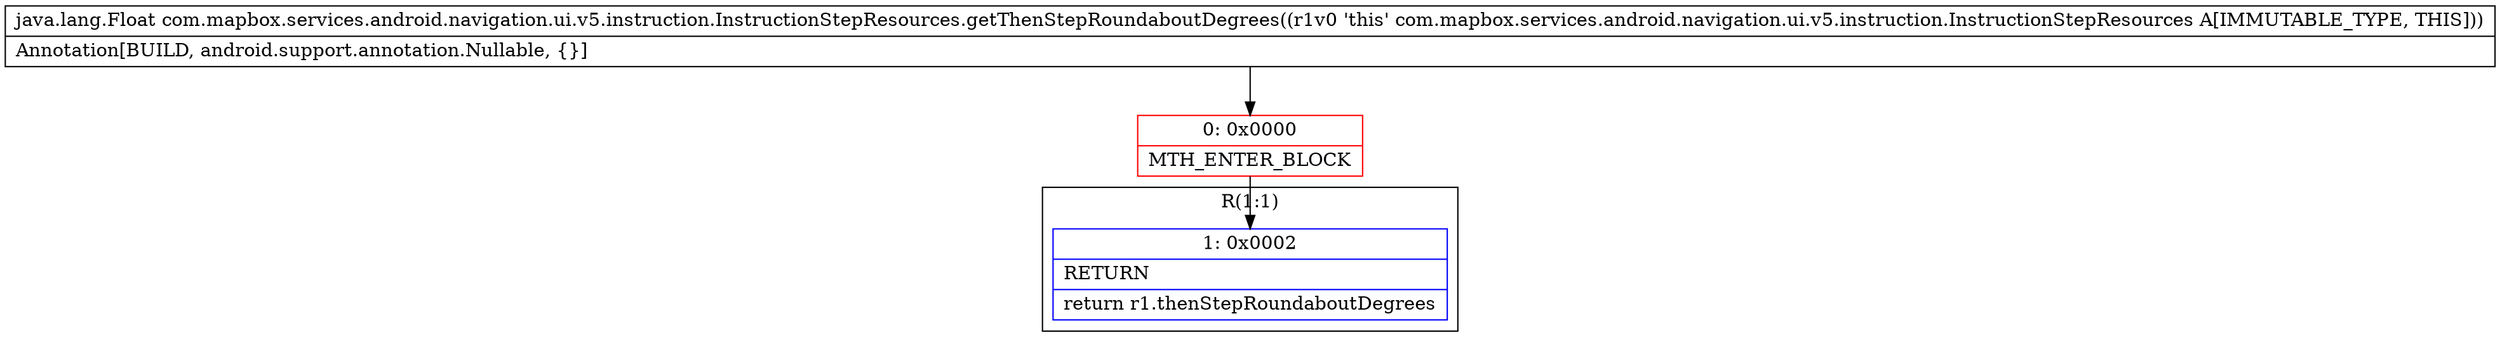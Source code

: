digraph "CFG forcom.mapbox.services.android.navigation.ui.v5.instruction.InstructionStepResources.getThenStepRoundaboutDegrees()Ljava\/lang\/Float;" {
subgraph cluster_Region_176407581 {
label = "R(1:1)";
node [shape=record,color=blue];
Node_1 [shape=record,label="{1\:\ 0x0002|RETURN\l|return r1.thenStepRoundaboutDegrees\l}"];
}
Node_0 [shape=record,color=red,label="{0\:\ 0x0000|MTH_ENTER_BLOCK\l}"];
MethodNode[shape=record,label="{java.lang.Float com.mapbox.services.android.navigation.ui.v5.instruction.InstructionStepResources.getThenStepRoundaboutDegrees((r1v0 'this' com.mapbox.services.android.navigation.ui.v5.instruction.InstructionStepResources A[IMMUTABLE_TYPE, THIS]))  | Annotation[BUILD, android.support.annotation.Nullable, \{\}]\l}"];
MethodNode -> Node_0;
Node_0 -> Node_1;
}

